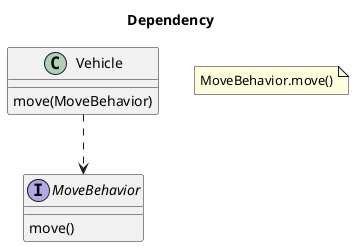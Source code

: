@startuml
title Dependency

class Vehicle {
    move(MoveBehavior)
}

interface MoveBehavior {
    move()
}

note "MoveBehavior.move()" as N

Vehicle ..> MoveBehavior


@enduml
